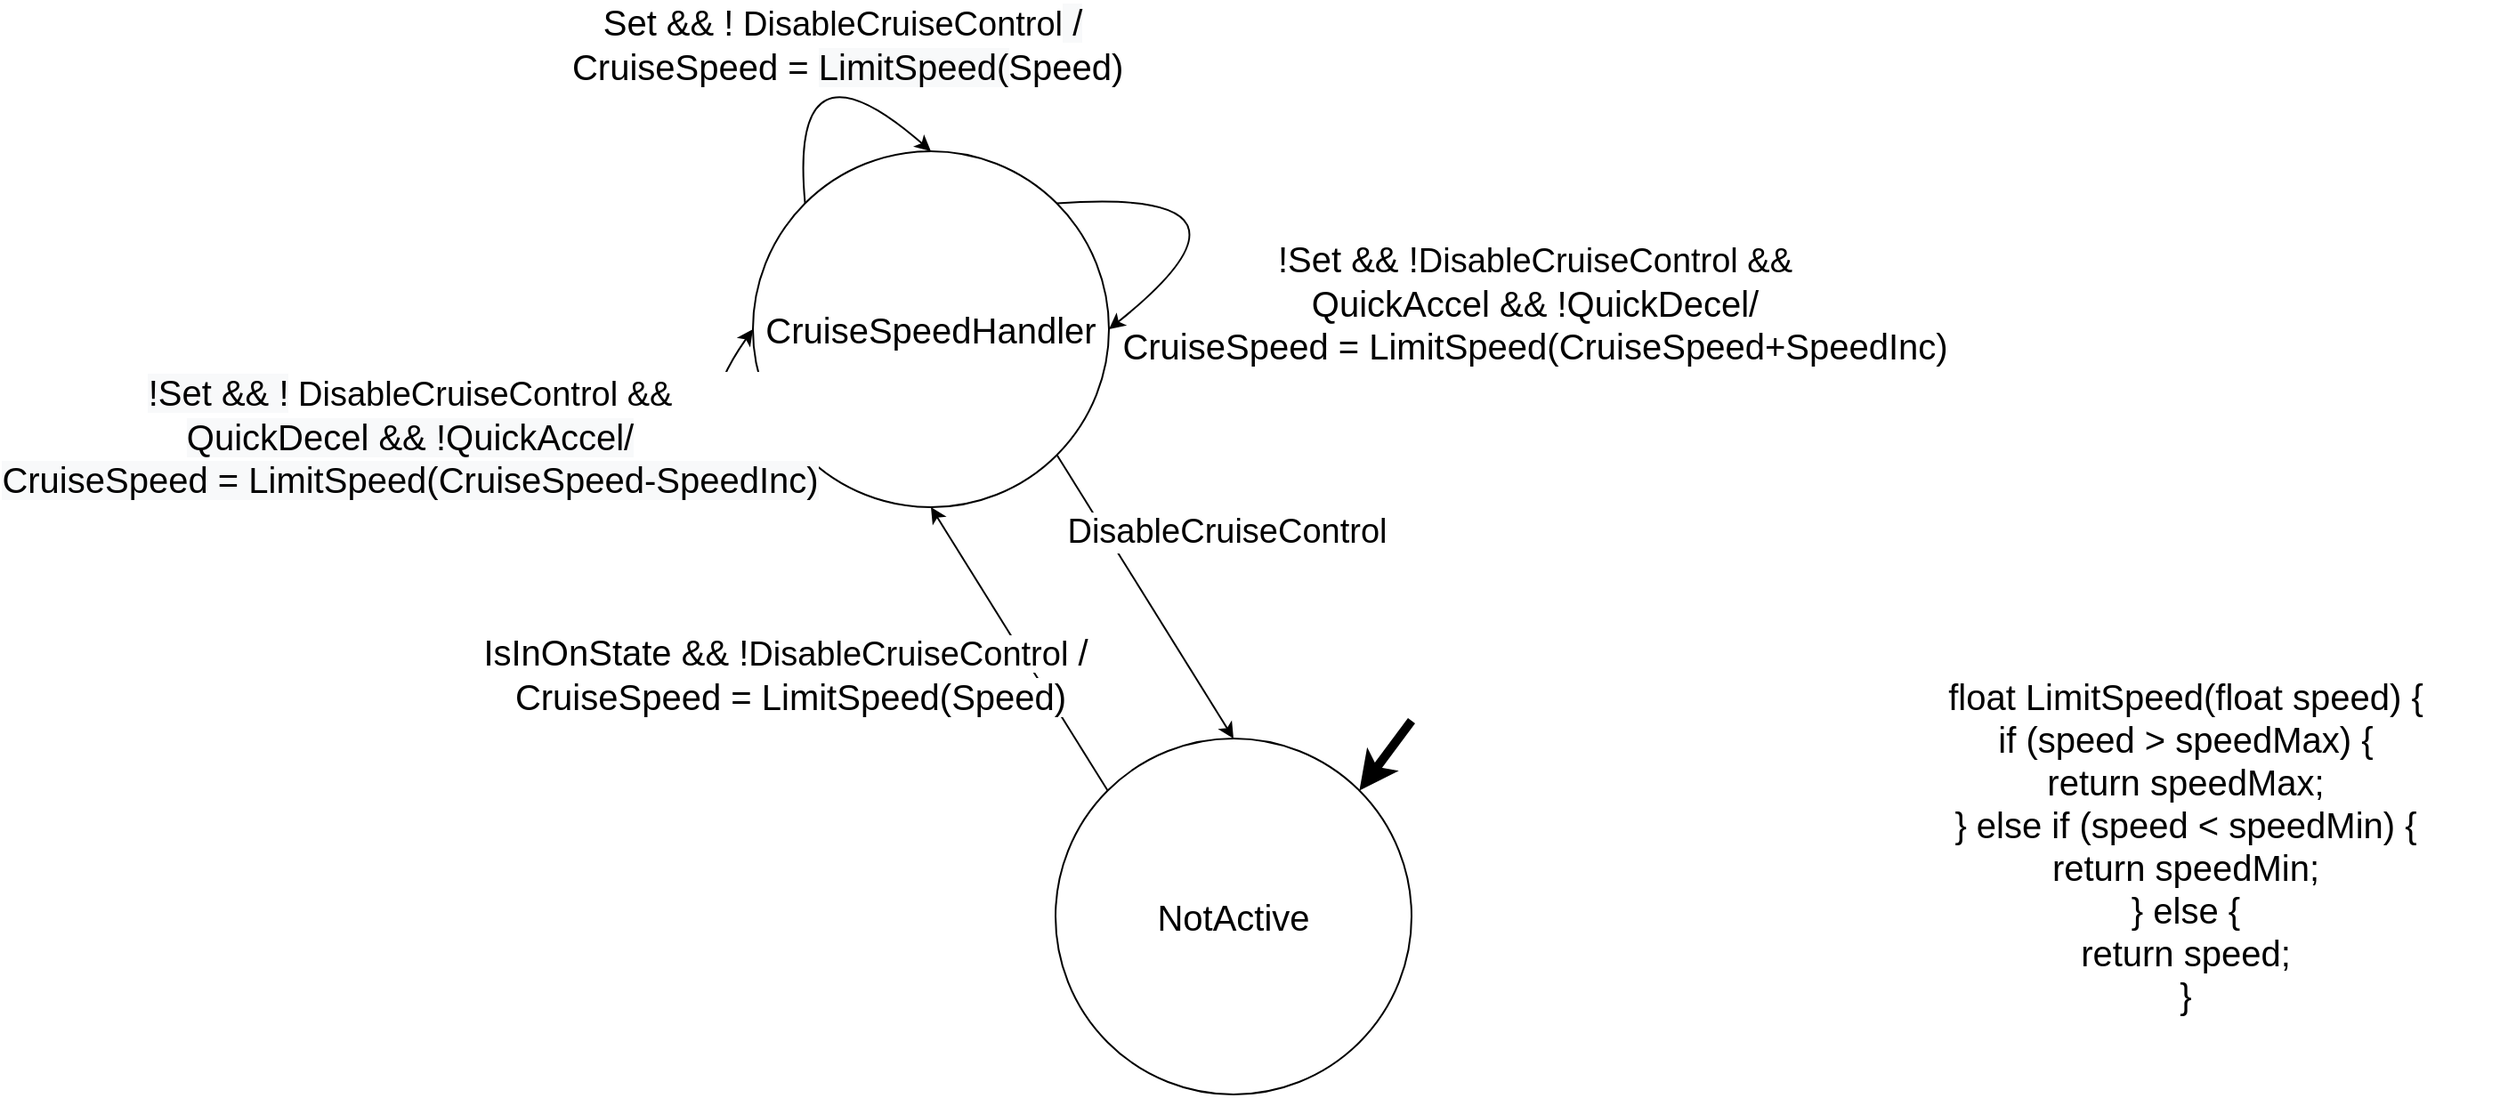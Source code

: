 <mxfile version="12.9.3" type="device"><diagram id="LkxHf1Qn2iQ35PQTMqJl" name="Page-1"><mxGraphModel dx="1810" dy="1343" grid="1" gridSize="10" guides="1" tooltips="1" connect="1" arrows="1" fold="1" page="1" pageScale="1" pageWidth="1169" pageHeight="827" math="0" shadow="0"><root><mxCell id="0"/><mxCell id="1" parent="0"/><mxCell id="zvk5DF3JVaS5KKBkiHmw-1" value="&lt;font style=&quot;font-size: 20px&quot;&gt;CruiseSpeedHandler&lt;br&gt;&lt;/font&gt;" style="ellipse;whiteSpace=wrap;html=1;aspect=fixed;" parent="1" vertex="1"><mxGeometry x="1330" y="170" width="200" height="200" as="geometry"/></mxCell><mxCell id="zvk5DF3JVaS5KKBkiHmw-2" value="" style="curved=1;endArrow=classic;html=1;exitX=0;exitY=0;exitDx=0;exitDy=0;entryX=0.5;entryY=0;entryDx=0;entryDy=0;" parent="1" source="zvk5DF3JVaS5KKBkiHmw-1" target="zvk5DF3JVaS5KKBkiHmw-1" edge="1"><mxGeometry width="50" height="50" relative="1" as="geometry"><mxPoint x="795" y="460" as="sourcePoint"/><mxPoint x="1305" y="120" as="targetPoint"/><Array as="points"><mxPoint x="1350" y="100"/></Array></mxGeometry></mxCell><mxCell id="zvk5DF3JVaS5KKBkiHmw-3" value="&lt;font style=&quot;font-size: 20px&quot;&gt;Set &amp;amp;&amp;amp; !&lt;span style=&quot;font-size: 19px&quot;&gt;&amp;nbsp;DisableCruiseControl&lt;/span&gt;&lt;span style=&quot;background-color: rgb(248 , 249 , 250)&quot;&gt;&amp;nbsp;/&lt;br&gt;&lt;/span&gt;&amp;nbsp;CruiseSpeed =&amp;nbsp;&lt;span style=&quot;background-color: rgb(248 , 249 , 250)&quot;&gt;LimitSpeed(&lt;/span&gt;Speed)&lt;/font&gt;" style="edgeLabel;html=1;align=center;verticalAlign=middle;resizable=0;points=[];" parent="zvk5DF3JVaS5KKBkiHmw-2" vertex="1" connectable="0"><mxGeometry x="-0.468" y="-22" relative="1" as="geometry"><mxPoint x="3.93" y="-32.48" as="offset"/></mxGeometry></mxCell><mxCell id="zvk5DF3JVaS5KKBkiHmw-4" value="" style="curved=1;endArrow=classic;html=1;exitX=1;exitY=0;exitDx=0;exitDy=0;entryX=1;entryY=0.5;entryDx=0;entryDy=0;" parent="1" source="zvk5DF3JVaS5KKBkiHmw-1" target="zvk5DF3JVaS5KKBkiHmw-1" edge="1"><mxGeometry width="50" height="50" relative="1" as="geometry"><mxPoint x="990" y="330" as="sourcePoint"/><mxPoint x="1040" y="280" as="targetPoint"/><Array as="points"><mxPoint x="1630" y="190"/></Array></mxGeometry></mxCell><mxCell id="zvk5DF3JVaS5KKBkiHmw-5" value="&lt;font style=&quot;font-size: 20px&quot;&gt;!Set &amp;amp;&amp;amp; !&lt;span style=&quot;font-size: 19px ; background-color: rgb(255 , 255 , 255)&quot;&gt;DisableCruiseControl &amp;amp;&amp;amp;&lt;br&gt;&lt;/span&gt;QuickAccel &amp;amp;&amp;amp;&amp;nbsp;!QuickDecel/&lt;br&gt;CruiseSpeed =&amp;nbsp;&lt;span&gt;LimitSpeed(&lt;/span&gt;CruiseSpeed+SpeedInc)&lt;br&gt;&lt;/font&gt;" style="text;html=1;align=center;verticalAlign=middle;resizable=0;points=[];autosize=1;" parent="1" vertex="1"><mxGeometry x="1529" y="225" width="480" height="60" as="geometry"/></mxCell><mxCell id="zvk5DF3JVaS5KKBkiHmw-6" value="" style="curved=1;endArrow=classic;html=1;exitX=0;exitY=1;exitDx=0;exitDy=0;entryX=0;entryY=0.5;entryDx=0;entryDy=0;" parent="1" source="zvk5DF3JVaS5KKBkiHmw-1" target="zvk5DF3JVaS5KKBkiHmw-1" edge="1"><mxGeometry width="50" height="50" relative="1" as="geometry"><mxPoint x="1270" y="330" as="sourcePoint"/><mxPoint x="1320" y="280" as="targetPoint"/><Array as="points"><mxPoint x="1280" y="341"/></Array></mxGeometry></mxCell><mxCell id="zvk5DF3JVaS5KKBkiHmw-7" value="&lt;span style=&quot;font-size: 20px ; background-color: rgb(248 , 249 , 250)&quot;&gt;!Set &amp;amp;&amp;amp; !&lt;/span&gt;&lt;span style=&quot;font-size: 19px&quot;&gt;&amp;nbsp;DisableCruiseControl &amp;amp;&amp;amp;&lt;/span&gt;&lt;span style=&quot;font-size: 20px ; background-color: rgb(248 , 249 , 250)&quot;&gt;&lt;br&gt;&lt;/span&gt;&lt;span style=&quot;font-size: 20px ; background-color: rgb(248 , 249 , 250)&quot;&gt;QuickDecel &amp;amp;&amp;amp;&amp;nbsp;&lt;/span&gt;&lt;span style=&quot;font-size: 20px ; background-color: rgb(248 , 249 , 250)&quot;&gt;!QuickAccel/&lt;br&gt;&lt;/span&gt;&lt;span style=&quot;font-size: 20px ; background-color: rgb(248 , 249 , 250)&quot;&gt;CruiseSpeed =&amp;nbsp;&lt;/span&gt;&lt;span style=&quot;font-size: 20px ; background-color: rgb(248 , 249 , 250)&quot;&gt;LimitSpeed(&lt;/span&gt;&lt;span style=&quot;font-size: 20px ; background-color: rgb(248 , 249 , 250)&quot;&gt;CruiseSpeed-SpeedInc)&lt;/span&gt;" style="edgeLabel;html=1;align=center;verticalAlign=middle;resizable=0;points=[];" parent="zvk5DF3JVaS5KKBkiHmw-6" vertex="1" connectable="0"><mxGeometry x="-0.764" y="4" relative="1" as="geometry"><mxPoint x="-203.3" y="-14.78" as="offset"/></mxGeometry></mxCell><mxCell id="zvk5DF3JVaS5KKBkiHmw-8" value="&lt;span style=&quot;font-size: 20px&quot;&gt;float LimitSpeed(float speed) {&lt;/span&gt;&lt;br style=&quot;font-size: 20px&quot;&gt;&lt;span style=&quot;font-size: 20px&quot;&gt;if (speed &amp;gt; speedMax) {&lt;/span&gt;&lt;br style=&quot;font-size: 20px&quot;&gt;&lt;span style=&quot;font-size: 20px&quot;&gt;return speedMax;&lt;/span&gt;&lt;br style=&quot;font-size: 20px&quot;&gt;&lt;span style=&quot;font-size: 20px&quot;&gt;} else if (speed &amp;lt; speedMin) {&lt;/span&gt;&lt;br style=&quot;font-size: 20px&quot;&gt;&lt;span style=&quot;font-size: 20px&quot;&gt;return speedMin;&lt;/span&gt;&lt;br style=&quot;font-size: 20px&quot;&gt;&lt;span style=&quot;font-size: 20px&quot;&gt;} else {&lt;/span&gt;&lt;br style=&quot;font-size: 20px&quot;&gt;&lt;span style=&quot;font-size: 20px&quot;&gt;return speed;&lt;/span&gt;&lt;br style=&quot;font-size: 20px&quot;&gt;&lt;span style=&quot;font-size: 20px&quot;&gt;}&lt;/span&gt;" style="text;html=1;strokeColor=none;fillColor=none;align=center;verticalAlign=middle;whiteSpace=wrap;rounded=0;" parent="1" vertex="1"><mxGeometry x="1960" y="430" width="350" height="260" as="geometry"/></mxCell><mxCell id="BXnyF2cIIUc3V0kI6QPZ-1" value="&lt;font style=&quot;font-size: 20px&quot;&gt;NotActive&lt;br&gt;&lt;/font&gt;" style="ellipse;whiteSpace=wrap;html=1;aspect=fixed;" parent="1" vertex="1"><mxGeometry x="1500" y="500" width="200" height="200" as="geometry"/></mxCell><mxCell id="BXnyF2cIIUc3V0kI6QPZ-2" value="" style="endArrow=classic;html=1;entryX=0.5;entryY=0;entryDx=0;entryDy=0;" parent="1" target="BXnyF2cIIUc3V0kI6QPZ-1" edge="1"><mxGeometry width="50" height="50" relative="1" as="geometry"><mxPoint x="1501" y="341" as="sourcePoint"/><mxPoint x="1510" y="280" as="targetPoint"/></mxGeometry></mxCell><mxCell id="BXnyF2cIIUc3V0kI6QPZ-6" value="&lt;font style=&quot;font-size: 19px ; background-color: rgb(255 , 255 , 255)&quot;&gt;DisableCruiseControl&lt;/font&gt;" style="edgeLabel;html=1;align=center;verticalAlign=middle;resizable=0;points=[];" parent="BXnyF2cIIUc3V0kI6QPZ-2" vertex="1" connectable="0"><mxGeometry x="-0.178" relative="1" as="geometry"><mxPoint x="53.58" y="-22.92" as="offset"/></mxGeometry></mxCell><mxCell id="BXnyF2cIIUc3V0kI6QPZ-3" value="" style="endArrow=classic;html=1;exitX=0;exitY=0;exitDx=0;exitDy=0;entryX=0.5;entryY=1;entryDx=0;entryDy=0;" parent="1" source="BXnyF2cIIUc3V0kI6QPZ-1" target="zvk5DF3JVaS5KKBkiHmw-1" edge="1"><mxGeometry width="50" height="50" relative="1" as="geometry"><mxPoint x="1460" y="330" as="sourcePoint"/><mxPoint x="1510" y="280" as="targetPoint"/></mxGeometry></mxCell><mxCell id="BXnyF2cIIUc3V0kI6QPZ-7" value="&lt;span style=&quot;background-color: rgb(255 , 255 , 255)&quot;&gt;&lt;font style=&quot;font-size: 20px&quot;&gt;IsInOnState &amp;amp;&amp;amp; !&lt;/font&gt;&lt;/span&gt;&lt;span style=&quot;font-size: 19px ; background-color: rgb(255 , 255 , 255)&quot;&gt;DisableCruiseControl&lt;/span&gt;&lt;span style=&quot;background-color: rgb(255 , 255 , 255)&quot;&gt;&lt;font style=&quot;font-size: 20px&quot;&gt;&amp;nbsp;/&lt;br&gt;&lt;/font&gt;&lt;/span&gt;&lt;span style=&quot;font-size: 20px ; background-color: rgb(255 , 255 , 255)&quot;&gt;&amp;nbsp;CruiseSpeed =&amp;nbsp;&lt;/span&gt;&lt;span style=&quot;font-size: 20px&quot;&gt;LimitSpeed(&lt;/span&gt;&lt;span style=&quot;font-size: 20px ; background-color: rgb(255 , 255 , 255)&quot;&gt;Speed)&lt;/span&gt;&lt;span style=&quot;background-color: rgb(255 , 255 , 255)&quot;&gt;&lt;font style=&quot;font-size: 20px&quot;&gt;&lt;br&gt;&lt;/font&gt;&lt;/span&gt;" style="text;html=1;align=center;verticalAlign=middle;resizable=0;points=[];autosize=1;" parent="1" vertex="1"><mxGeometry x="1168" y="443.5" width="360" height="40" as="geometry"/></mxCell><mxCell id="A0o8ljp_0XK1j4Hv_FRc-1" value="" style="endArrow=classic;html=1;entryX=1;entryY=0;entryDx=0;entryDy=0;strokeWidth=5;" parent="1" target="BXnyF2cIIUc3V0kI6QPZ-1" edge="1"><mxGeometry width="50" height="50" relative="1" as="geometry"><mxPoint x="1700" y="490" as="sourcePoint"/><mxPoint x="69.289" y="269.289" as="targetPoint"/></mxGeometry></mxCell></root></mxGraphModel></diagram></mxfile>